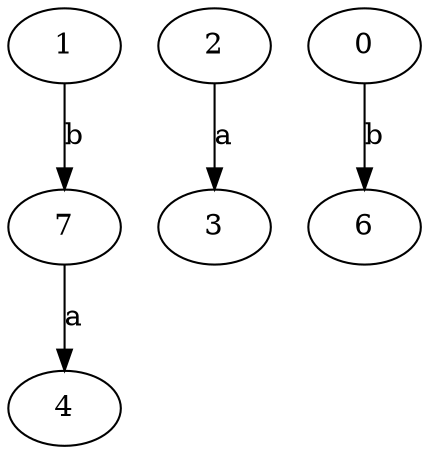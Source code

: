 strict digraph  {
1;
2;
0;
3;
4;
6;
7;
1 -> 7  [label=b];
2 -> 3  [label=a];
0 -> 6  [label=b];
7 -> 4  [label=a];
}
